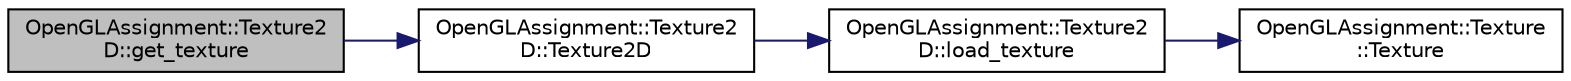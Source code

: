 digraph "OpenGLAssignment::Texture2D::get_texture"
{
 // LATEX_PDF_SIZE
  edge [fontname="Helvetica",fontsize="10",labelfontname="Helvetica",labelfontsize="10"];
  node [fontname="Helvetica",fontsize="10",shape=record];
  rankdir="LR";
  Node1 [label="OpenGLAssignment::Texture2\lD::get_texture",height=0.2,width=0.4,color="black", fillcolor="grey75", style="filled", fontcolor="black",tooltip="Get a texture by its path."];
  Node1 -> Node2 [color="midnightblue",fontsize="10",style="solid",fontname="Helvetica"];
  Node2 [label="OpenGLAssignment::Texture2\lD::Texture2D",height=0.2,width=0.4,color="black", fillcolor="white", style="filled",URL="$class_open_g_l_assignment_1_1_texture2_d.html#ada372436d00df700467ad427c5377006",tooltip="Creates an instance."];
  Node2 -> Node3 [color="midnightblue",fontsize="10",style="solid",fontname="Helvetica"];
  Node3 [label="OpenGLAssignment::Texture2\lD::load_texture",height=0.2,width=0.4,color="black", fillcolor="white", style="filled",URL="$class_open_g_l_assignment_1_1_texture2_d.html#a019dd7258651cbf9ed9c92b8192e190f",tooltip="Load a texture file."];
  Node3 -> Node4 [color="midnightblue",fontsize="10",style="solid",fontname="Helvetica"];
  Node4 [label="OpenGLAssignment::Texture\l::Texture",height=0.2,width=0.4,color="black", fillcolor="white", style="filled",URL="$class_open_g_l_assignment_1_1_texture.html#a9576c78995ed8eb8a0153898ab0985c1",tooltip="Creates an instance."];
}
